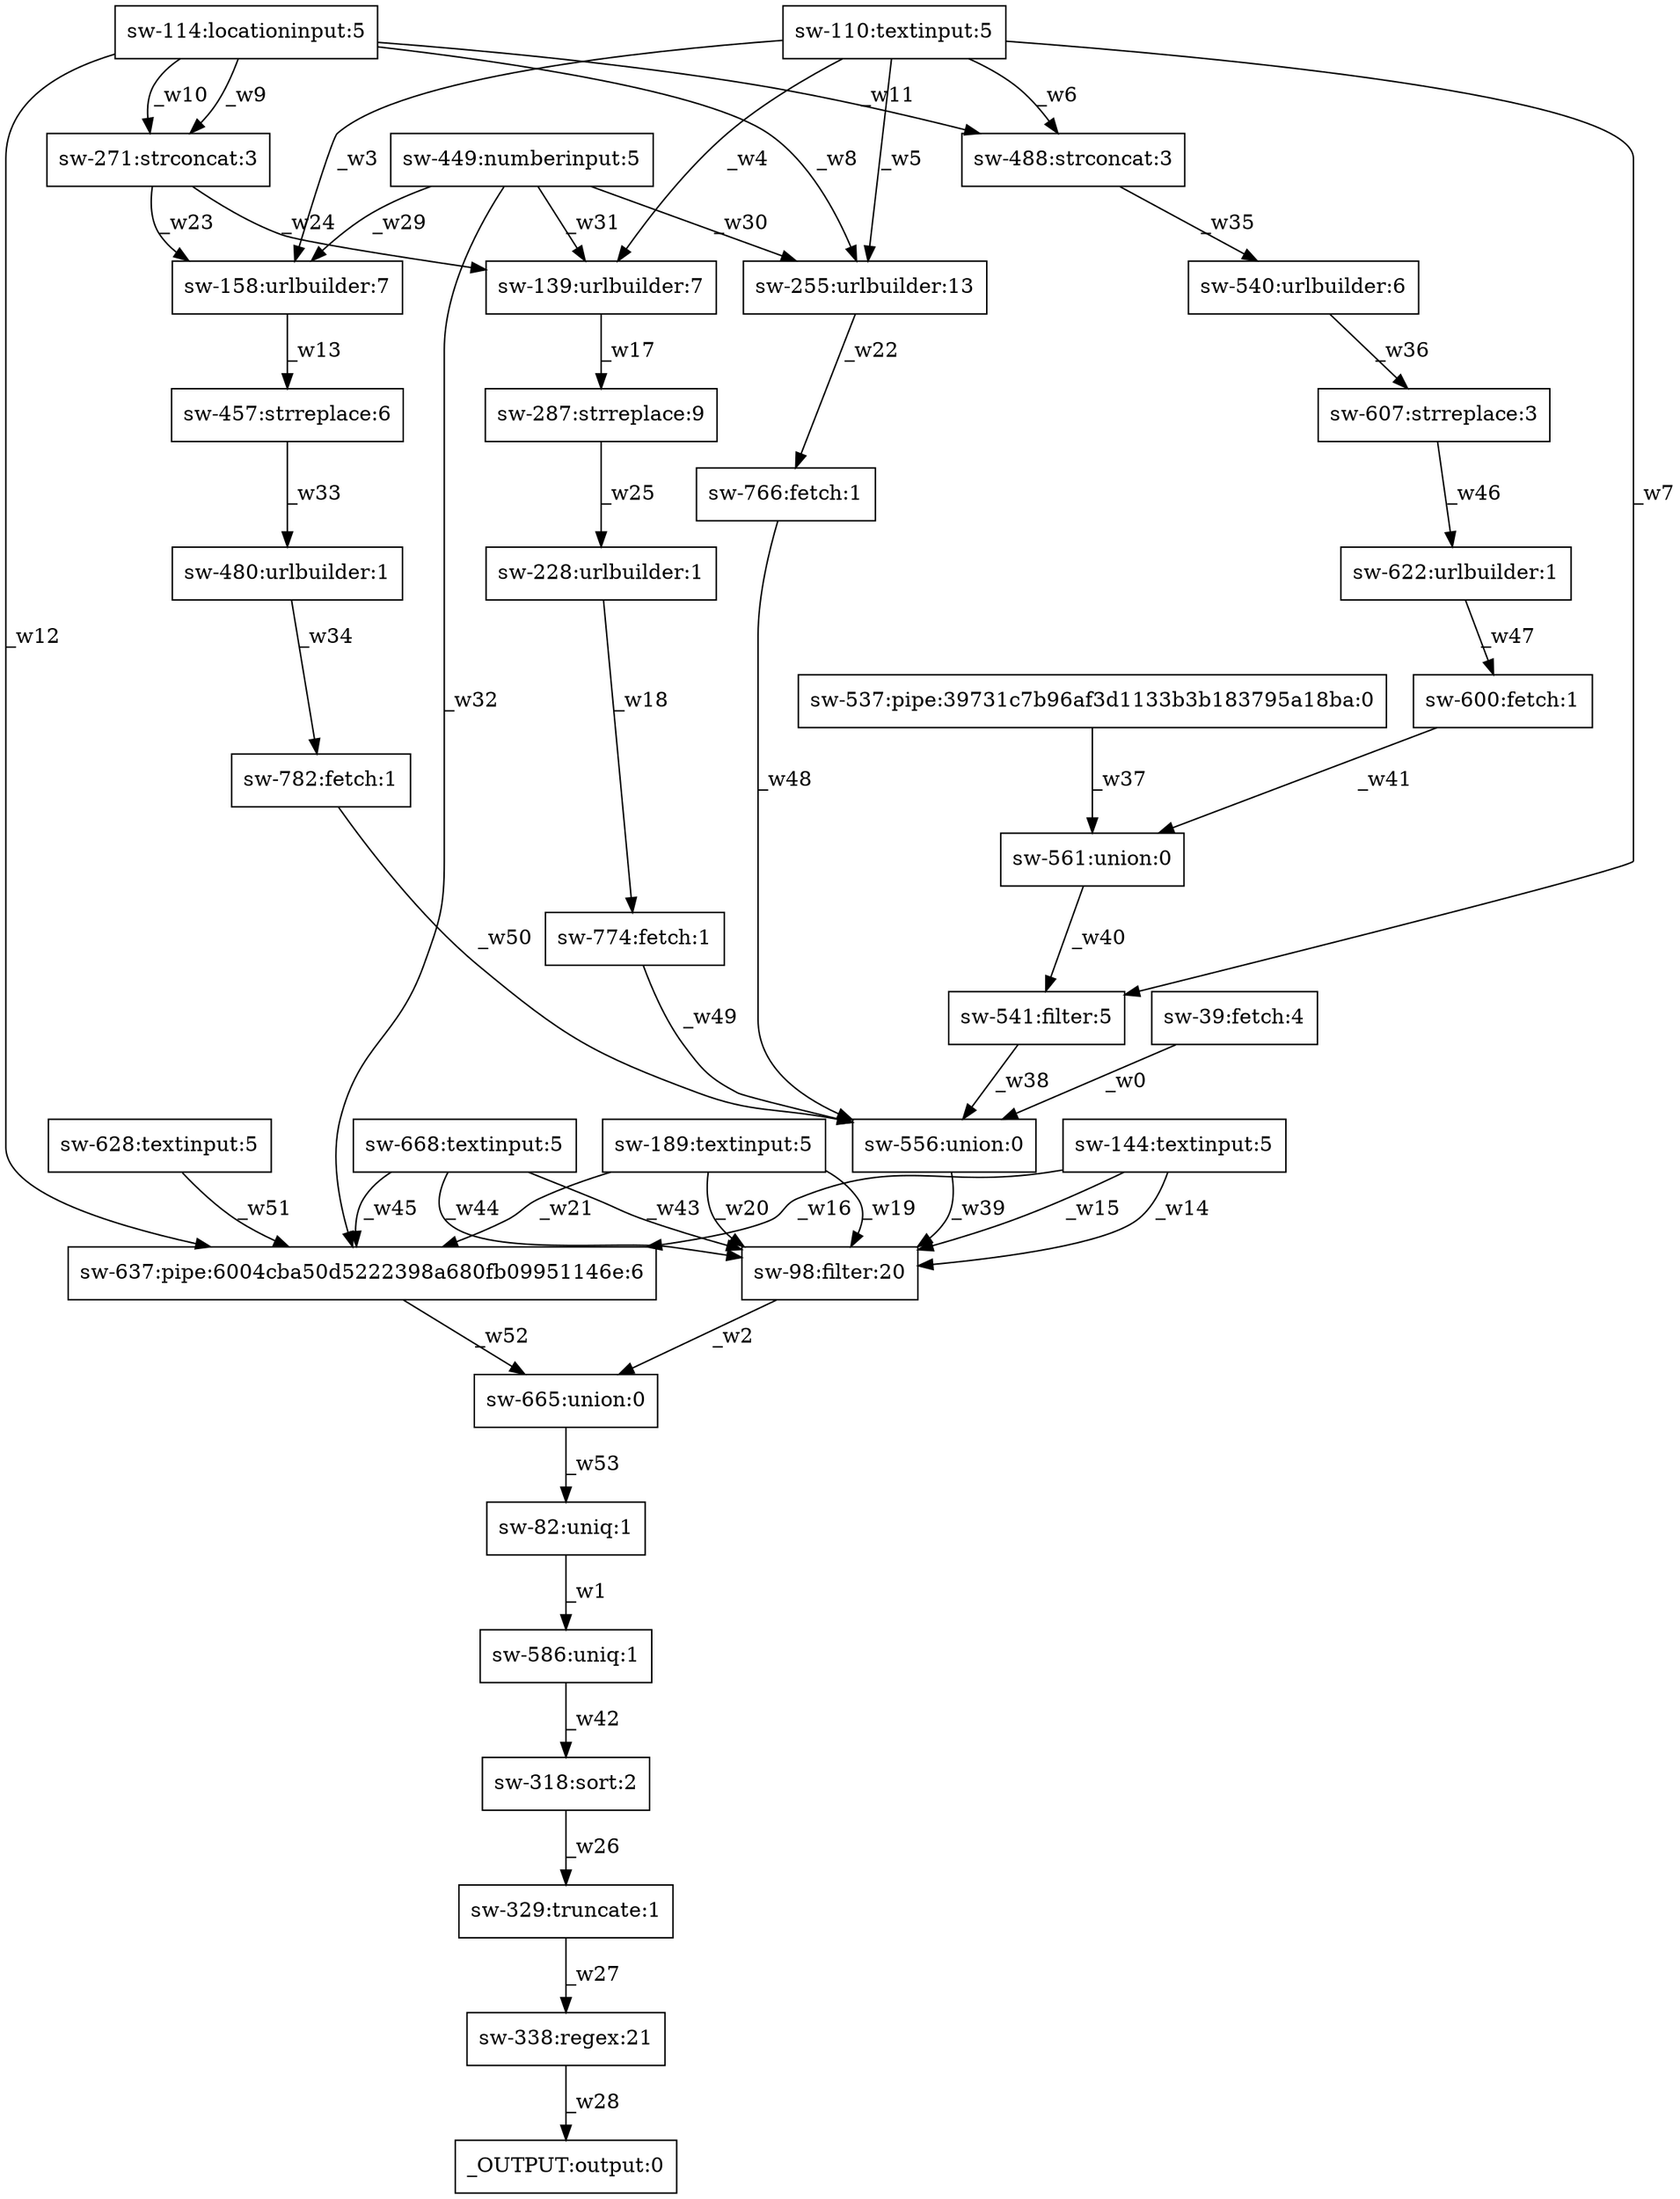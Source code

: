 digraph test1 { node [shape=box] "sw-144" [label="sw-144:textinput:5"];"_OUTPUT" [label="_OUTPUT:output:0"];"sw-158" [label="sw-158:urlbuilder:7"];"sw-287" [label="sw-287:strreplace:9"];"sw-449" [label="sw-449:numberinput:5"];"sw-540" [label="sw-540:urlbuilder:6"];"sw-255" [label="sw-255:urlbuilder:13"];"sw-586" [label="sw-586:uniq:1"];"sw-329" [label="sw-329:truncate:1"];"sw-665" [label="sw-665:union:0"];"sw-271" [label="sw-271:strconcat:3"];"sw-139" [label="sw-139:urlbuilder:7"];"sw-488" [label="sw-488:strconcat:3"];"sw-561" [label="sw-561:union:0"];"sw-607" [label="sw-607:strreplace:3"];"sw-766" [label="sw-766:fetch:1"];"sw-338" [label="sw-338:regex:21"];"sw-189" [label="sw-189:textinput:5"];"sw-114" [label="sw-114:locationinput:5"];"sw-622" [label="sw-622:urlbuilder:1"];"sw-637" [label="sw-637:pipe:6004cba50d5222398a680fb09951146e:6"];"sw-668" [label="sw-668:textinput:5"];"sw-782" [label="sw-782:fetch:1"];"sw-480" [label="sw-480:urlbuilder:1"];"sw-82" [label="sw-82:uniq:1"];"sw-228" [label="sw-228:urlbuilder:1"];"sw-541" [label="sw-541:filter:5"];"sw-98" [label="sw-98:filter:20"];"sw-556" [label="sw-556:union:0"];"sw-110" [label="sw-110:textinput:5"];"sw-457" [label="sw-457:strreplace:6"];"sw-39" [label="sw-39:fetch:4"];"sw-600" [label="sw-600:fetch:1"];"sw-628" [label="sw-628:textinput:5"];"sw-774" [label="sw-774:fetch:1"];"sw-318" [label="sw-318:sort:2"];"sw-537" [label="sw-537:pipe:39731c7b96af3d1133b3b183795a18ba:0"];"sw-39" -> "sw-556" [label="_w0"];"sw-82" -> "sw-586" [label="_w1"];"sw-98" -> "sw-665" [label="_w2"];"sw-110" -> "sw-158" [label="_w3"];"sw-110" -> "sw-139" [label="_w4"];"sw-110" -> "sw-255" [label="_w5"];"sw-110" -> "sw-488" [label="_w6"];"sw-110" -> "sw-541" [label="_w7"];"sw-114" -> "sw-255" [label="_w8"];"sw-114" -> "sw-271" [label="_w9"];"sw-114" -> "sw-271" [label="_w10"];"sw-114" -> "sw-488" [label="_w11"];"sw-114" -> "sw-637" [label="_w12"];"sw-158" -> "sw-457" [label="_w13"];"sw-144" -> "sw-98" [label="_w14"];"sw-144" -> "sw-98" [label="_w15"];"sw-144" -> "sw-637" [label="_w16"];"sw-139" -> "sw-287" [label="_w17"];"sw-228" -> "sw-774" [label="_w18"];"sw-189" -> "sw-98" [label="_w19"];"sw-189" -> "sw-98" [label="_w20"];"sw-189" -> "sw-637" [label="_w21"];"sw-255" -> "sw-766" [label="_w22"];"sw-271" -> "sw-158" [label="_w23"];"sw-271" -> "sw-139" [label="_w24"];"sw-287" -> "sw-228" [label="_w25"];"sw-318" -> "sw-329" [label="_w26"];"sw-329" -> "sw-338" [label="_w27"];"sw-338" -> "_OUTPUT" [label="_w28"];"sw-449" -> "sw-158" [label="_w29"];"sw-449" -> "sw-255" [label="_w30"];"sw-449" -> "sw-139" [label="_w31"];"sw-449" -> "sw-637" [label="_w32"];"sw-457" -> "sw-480" [label="_w33"];"sw-480" -> "sw-782" [label="_w34"];"sw-488" -> "sw-540" [label="_w35"];"sw-540" -> "sw-607" [label="_w36"];"sw-537" -> "sw-561" [label="_w37"];"sw-541" -> "sw-556" [label="_w38"];"sw-556" -> "sw-98" [label="_w39"];"sw-561" -> "sw-541" [label="_w40"];"sw-600" -> "sw-561" [label="_w41"];"sw-586" -> "sw-318" [label="_w42"];"sw-668" -> "sw-98" [label="_w43"];"sw-668" -> "sw-98" [label="_w44"];"sw-668" -> "sw-637" [label="_w45"];"sw-607" -> "sw-622" [label="_w46"];"sw-622" -> "sw-600" [label="_w47"];"sw-766" -> "sw-556" [label="_w48"];"sw-774" -> "sw-556" [label="_w49"];"sw-782" -> "sw-556" [label="_w50"];"sw-628" -> "sw-637" [label="_w51"];"sw-637" -> "sw-665" [label="_w52"];"sw-665" -> "sw-82" [label="_w53"];}